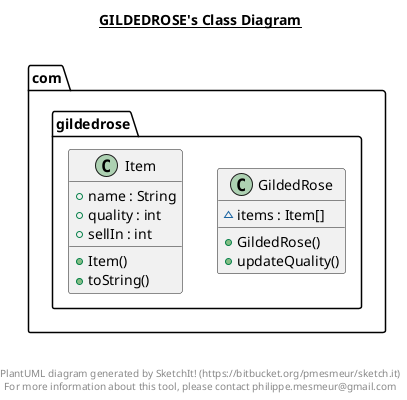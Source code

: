 @startuml

title __GILDEDROSE's Class Diagram__\n

  namespace com.gildedrose {
    class com.gildedrose.GildedRose {
        ~ items : Item[]
        + GildedRose()
        + updateQuality()
    }
  }
  

  namespace com.gildedrose {
    class com.gildedrose.Item {
        + name : String
        + quality : int
        + sellIn : int
        + Item()
        + toString()
    }
  }
  



right footer


PlantUML diagram generated by SketchIt! (https://bitbucket.org/pmesmeur/sketch.it)
For more information about this tool, please contact philippe.mesmeur@gmail.com
endfooter

@enduml

